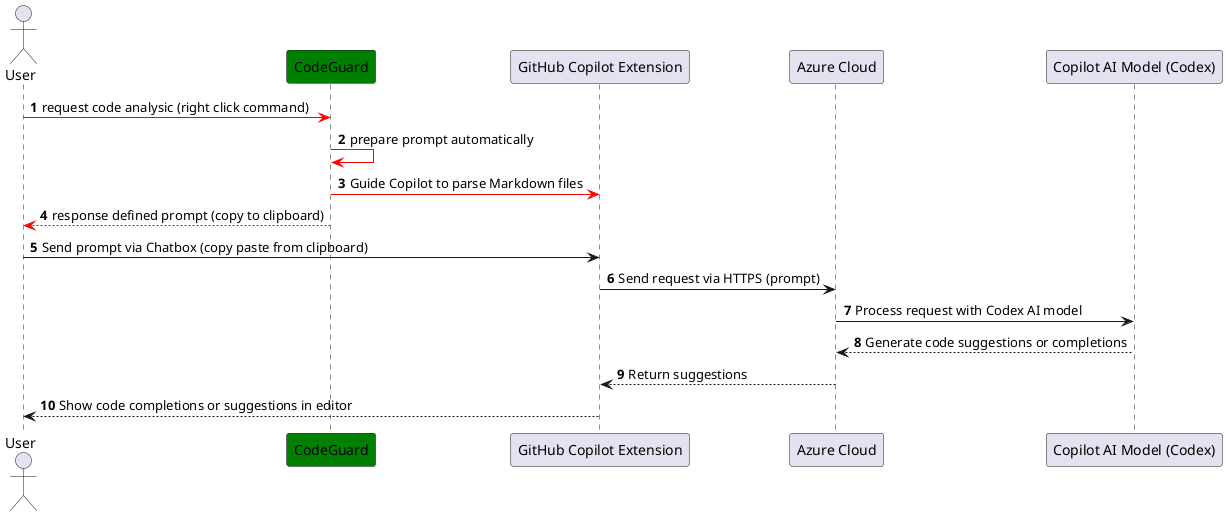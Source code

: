 @startuml
autonumber
actor "User" as User
participant "CodeGuard" as CodeGuard #Green
participant "GitHub Copilot Extension" as CopilotExt
participant "Azure Cloud" as Azure
participant "Copilot AI Model (Codex)" as Codex

User -[#red]> CodeGuard: request code analysic (right click command)
CodeGuard -[#red]> CodeGuard: prepare prompt automatically
CodeGuard -[#red]> CopilotExt: Guide Copilot to parse Markdown files
CodeGuard --[#red]> User: response defined prompt (copy to clipboard) 
User -> CopilotExt: Send prompt via Chatbox (copy paste from clipboard)
CopilotExt -> Azure: Send request via HTTPS (prompt)
Azure -> Codex: Process request with Codex AI model
Codex --> Azure: Generate code suggestions or completions
Azure --> CopilotExt: Return suggestions
CopilotExt --> User: Show code completions or suggestions in editor


@enduml